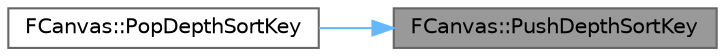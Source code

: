 digraph "FCanvas::PushDepthSortKey"
{
 // INTERACTIVE_SVG=YES
 // LATEX_PDF_SIZE
  bgcolor="transparent";
  edge [fontname=Helvetica,fontsize=10,labelfontname=Helvetica,labelfontsize=10];
  node [fontname=Helvetica,fontsize=10,shape=box,height=0.2,width=0.4];
  rankdir="RL";
  Node1 [id="Node000001",label="FCanvas::PushDepthSortKey",height=0.2,width=0.4,color="gray40", fillcolor="grey60", style="filled", fontcolor="black",tooltip="Push sort key onto the stack."];
  Node1 -> Node2 [id="edge1_Node000001_Node000002",dir="back",color="steelblue1",style="solid",tooltip=" "];
  Node2 [id="Node000002",label="FCanvas::PopDepthSortKey",height=0.2,width=0.4,color="grey40", fillcolor="white", style="filled",URL="$de/df4/classFCanvas.html#a5d29cf6cdb75a669f6a5c2dee00b08ff",tooltip="Pop sort key off of the stack."];
}
